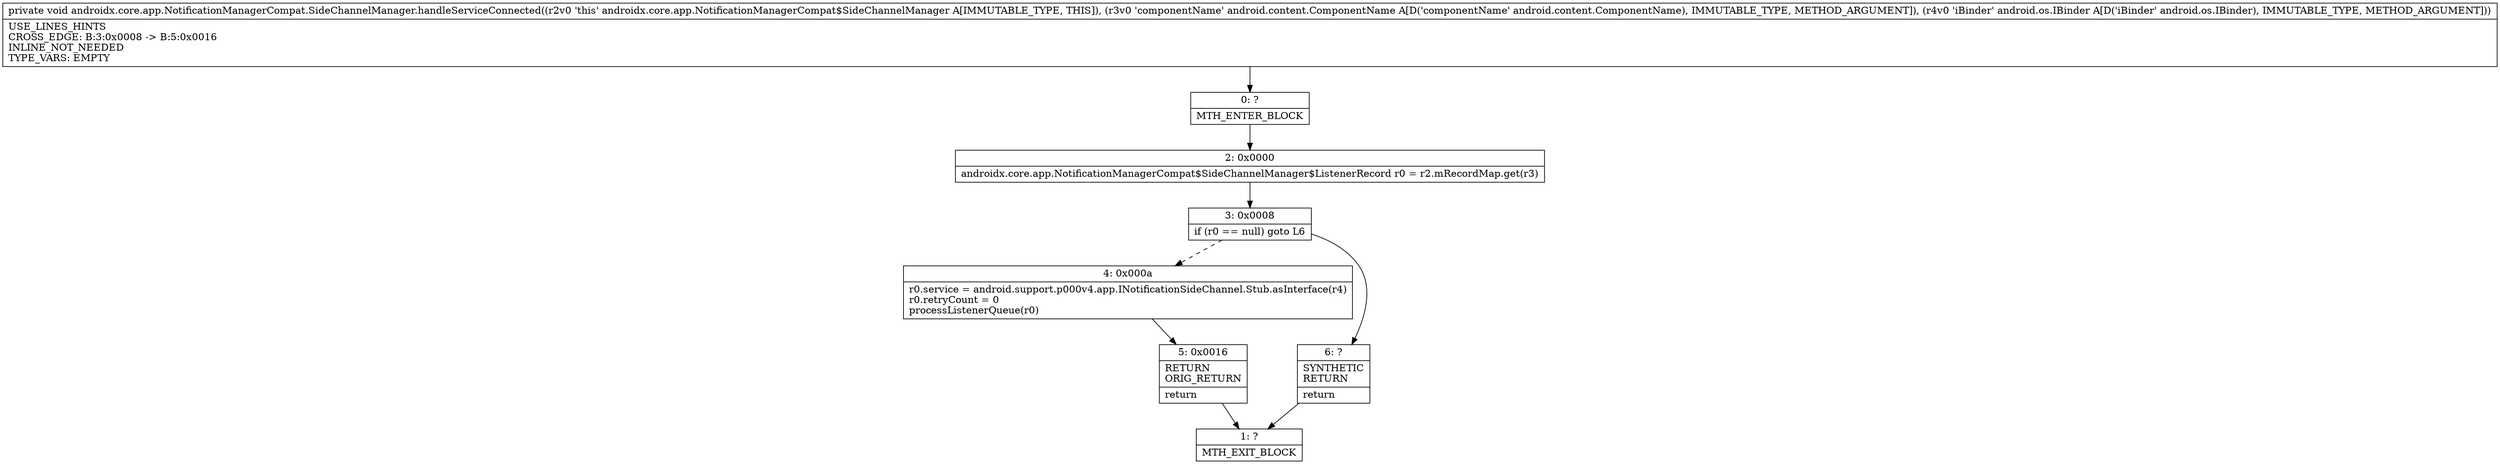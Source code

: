 digraph "CFG forandroidx.core.app.NotificationManagerCompat.SideChannelManager.handleServiceConnected(Landroid\/content\/ComponentName;Landroid\/os\/IBinder;)V" {
Node_0 [shape=record,label="{0\:\ ?|MTH_ENTER_BLOCK\l}"];
Node_2 [shape=record,label="{2\:\ 0x0000|androidx.core.app.NotificationManagerCompat$SideChannelManager$ListenerRecord r0 = r2.mRecordMap.get(r3)\l}"];
Node_3 [shape=record,label="{3\:\ 0x0008|if (r0 == null) goto L6\l}"];
Node_4 [shape=record,label="{4\:\ 0x000a|r0.service = android.support.p000v4.app.INotificationSideChannel.Stub.asInterface(r4)\lr0.retryCount = 0\lprocessListenerQueue(r0)\l}"];
Node_5 [shape=record,label="{5\:\ 0x0016|RETURN\lORIG_RETURN\l|return\l}"];
Node_1 [shape=record,label="{1\:\ ?|MTH_EXIT_BLOCK\l}"];
Node_6 [shape=record,label="{6\:\ ?|SYNTHETIC\lRETURN\l|return\l}"];
MethodNode[shape=record,label="{private void androidx.core.app.NotificationManagerCompat.SideChannelManager.handleServiceConnected((r2v0 'this' androidx.core.app.NotificationManagerCompat$SideChannelManager A[IMMUTABLE_TYPE, THIS]), (r3v0 'componentName' android.content.ComponentName A[D('componentName' android.content.ComponentName), IMMUTABLE_TYPE, METHOD_ARGUMENT]), (r4v0 'iBinder' android.os.IBinder A[D('iBinder' android.os.IBinder), IMMUTABLE_TYPE, METHOD_ARGUMENT]))  | USE_LINES_HINTS\lCROSS_EDGE: B:3:0x0008 \-\> B:5:0x0016\lINLINE_NOT_NEEDED\lTYPE_VARS: EMPTY\l}"];
MethodNode -> Node_0;Node_0 -> Node_2;
Node_2 -> Node_3;
Node_3 -> Node_4[style=dashed];
Node_3 -> Node_6;
Node_4 -> Node_5;
Node_5 -> Node_1;
Node_6 -> Node_1;
}

